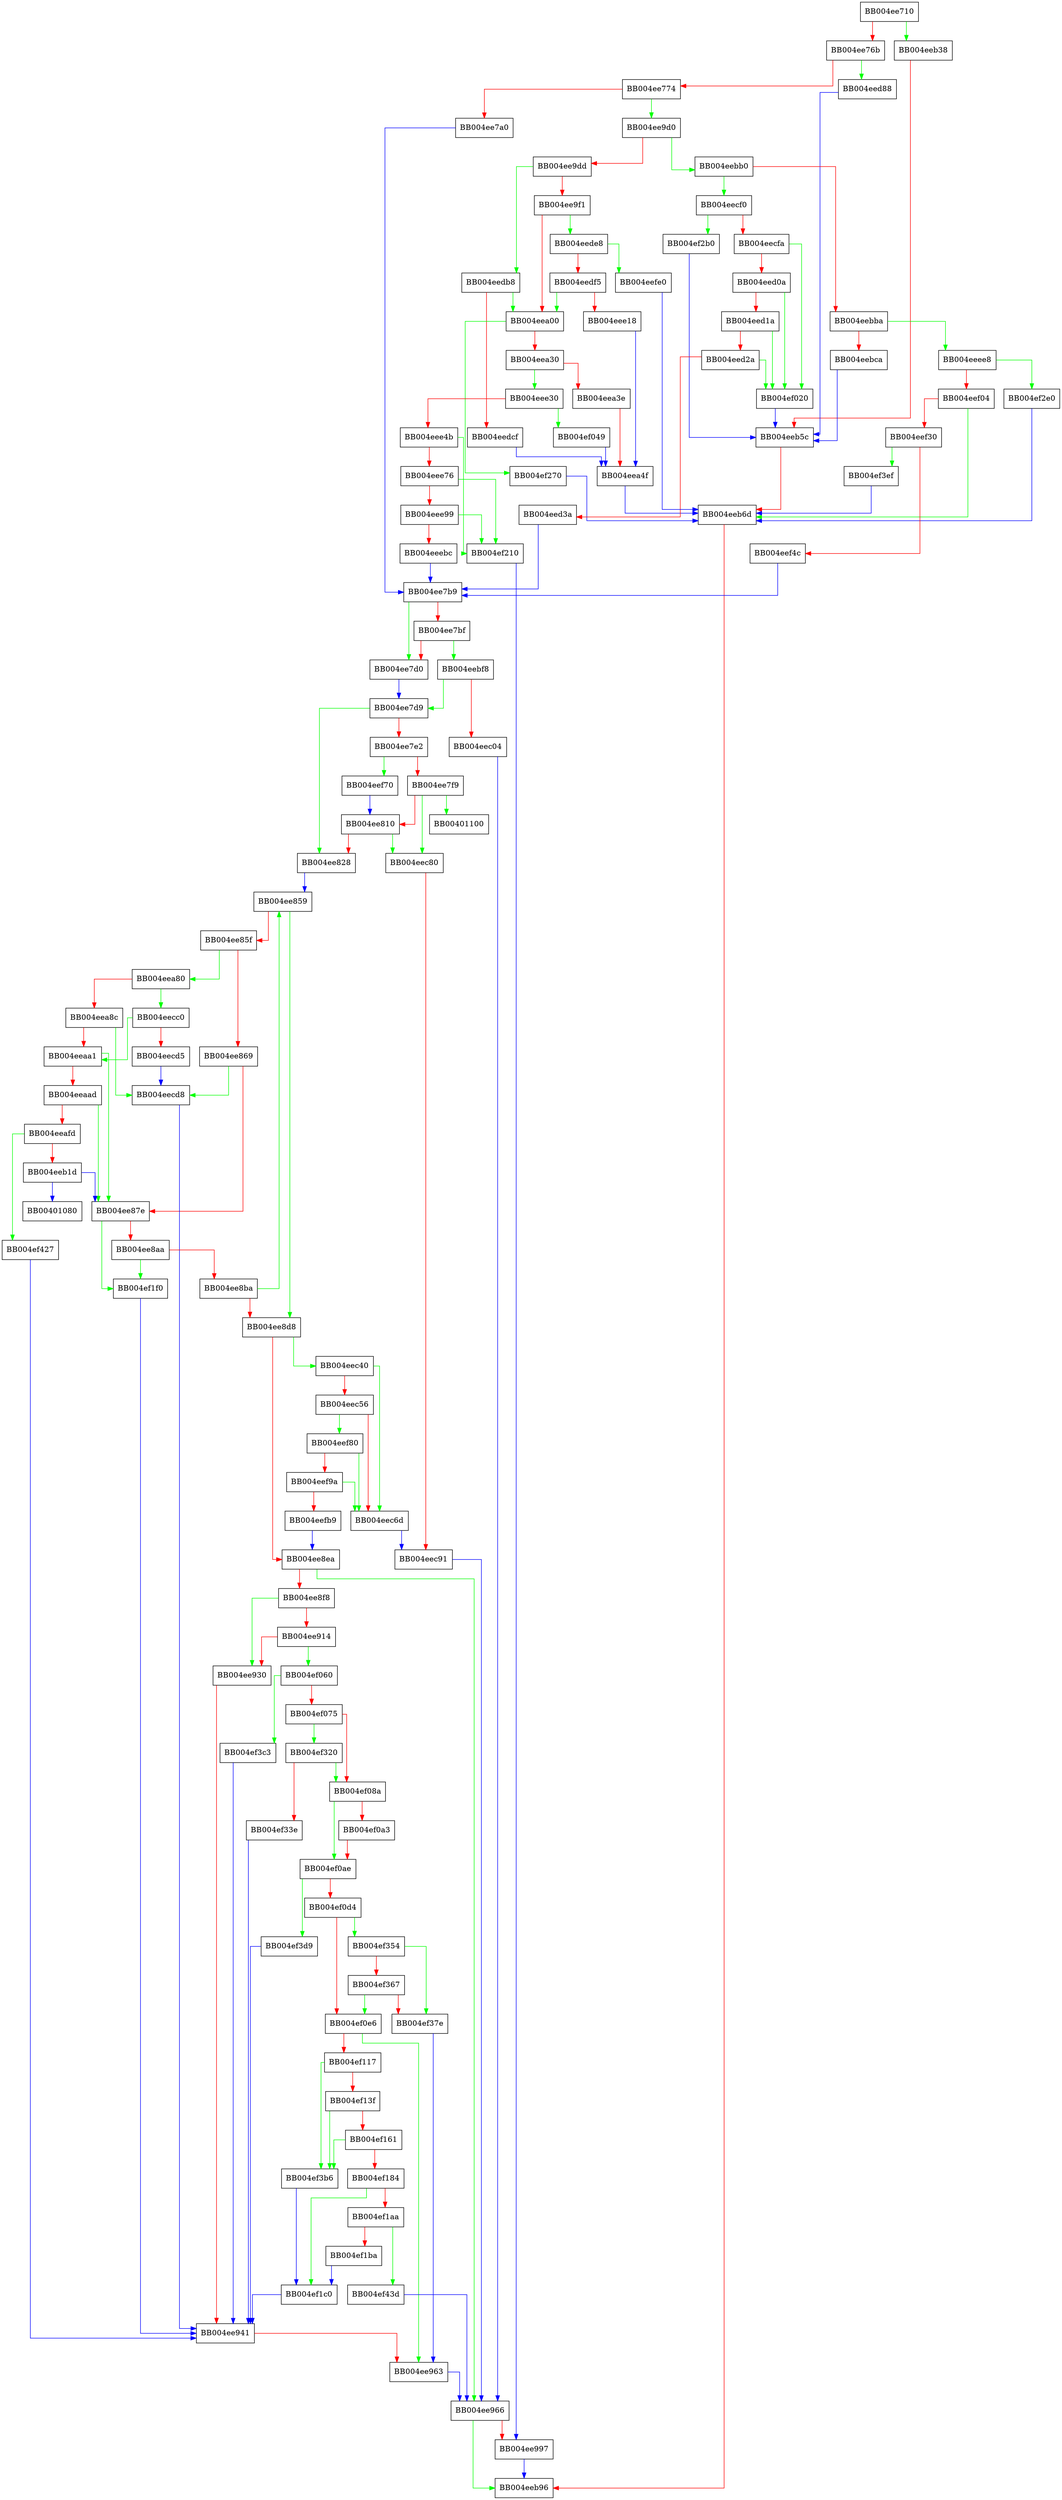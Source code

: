 digraph tls_construct_server_key_exchange {
  node [shape="box"];
  graph [splines=ortho];
  BB004ee710 -> BB004eeb38 [color="green"];
  BB004ee710 -> BB004ee76b [color="red"];
  BB004ee76b -> BB004eed88 [color="green"];
  BB004ee76b -> BB004ee774 [color="red"];
  BB004ee774 -> BB004ee9d0 [color="green"];
  BB004ee774 -> BB004ee7a0 [color="red"];
  BB004ee7a0 -> BB004ee7b9 [color="blue"];
  BB004ee7b9 -> BB004ee7d0 [color="green"];
  BB004ee7b9 -> BB004ee7bf [color="red"];
  BB004ee7bf -> BB004eebf8 [color="green"];
  BB004ee7bf -> BB004ee7d0 [color="red"];
  BB004ee7d0 -> BB004ee7d9 [color="blue"];
  BB004ee7d9 -> BB004ee828 [color="green"];
  BB004ee7d9 -> BB004ee7e2 [color="red"];
  BB004ee7e2 -> BB004eef70 [color="green"];
  BB004ee7e2 -> BB004ee7f9 [color="red"];
  BB004ee7f9 -> BB00401100 [color="green"];
  BB004ee7f9 -> BB004eec80 [color="green"];
  BB004ee7f9 -> BB004ee810 [color="red"];
  BB004ee810 -> BB004eec80 [color="green"];
  BB004ee810 -> BB004ee828 [color="red"];
  BB004ee828 -> BB004ee859 [color="blue"];
  BB004ee859 -> BB004ee8d8 [color="green"];
  BB004ee859 -> BB004ee85f [color="red"];
  BB004ee85f -> BB004eea80 [color="green"];
  BB004ee85f -> BB004ee869 [color="red"];
  BB004ee869 -> BB004eecd8 [color="green"];
  BB004ee869 -> BB004ee87e [color="red"];
  BB004ee87e -> BB004ef1f0 [color="green"];
  BB004ee87e -> BB004ee8aa [color="red"];
  BB004ee8aa -> BB004ef1f0 [color="green"];
  BB004ee8aa -> BB004ee8ba [color="red"];
  BB004ee8ba -> BB004ee859 [color="green"];
  BB004ee8ba -> BB004ee8d8 [color="red"];
  BB004ee8d8 -> BB004eec40 [color="green"];
  BB004ee8d8 -> BB004ee8ea [color="red"];
  BB004ee8ea -> BB004ee966 [color="green"];
  BB004ee8ea -> BB004ee8f8 [color="red"];
  BB004ee8f8 -> BB004ee930 [color="green"];
  BB004ee8f8 -> BB004ee914 [color="red"];
  BB004ee914 -> BB004ef060 [color="green"];
  BB004ee914 -> BB004ee930 [color="red"];
  BB004ee930 -> BB004ee941 [color="red"];
  BB004ee941 -> BB004ee963 [color="red"];
  BB004ee963 -> BB004ee966 [color="blue"];
  BB004ee966 -> BB004eeb96 [color="green"];
  BB004ee966 -> BB004ee997 [color="red"];
  BB004ee997 -> BB004eeb96 [color="blue"];
  BB004ee9d0 -> BB004eebb0 [color="green"];
  BB004ee9d0 -> BB004ee9dd [color="red"];
  BB004ee9dd -> BB004eedb8 [color="green"];
  BB004ee9dd -> BB004ee9f1 [color="red"];
  BB004ee9f1 -> BB004eede8 [color="green"];
  BB004ee9f1 -> BB004eea00 [color="red"];
  BB004eea00 -> BB004ef270 [color="green"];
  BB004eea00 -> BB004eea30 [color="red"];
  BB004eea30 -> BB004eee30 [color="green"];
  BB004eea30 -> BB004eea3e [color="red"];
  BB004eea3e -> BB004eea4f [color="red"];
  BB004eea4f -> BB004eeb6d [color="blue"];
  BB004eea80 -> BB004eecc0 [color="green"];
  BB004eea80 -> BB004eea8c [color="red"];
  BB004eea8c -> BB004eecd8 [color="green"];
  BB004eea8c -> BB004eeaa1 [color="red"];
  BB004eeaa1 -> BB004ee87e [color="green"];
  BB004eeaa1 -> BB004eeaad [color="red"];
  BB004eeaad -> BB004ee87e [color="green"];
  BB004eeaad -> BB004eeafd [color="red"];
  BB004eeafd -> BB004ef427 [color="green"];
  BB004eeafd -> BB004eeb1d [color="red"];
  BB004eeb1d -> BB00401080 [color="blue"];
  BB004eeb1d -> BB004ee87e [color="blue"];
  BB004eeb38 -> BB004eeb5c [color="red"];
  BB004eeb5c -> BB004eeb6d [color="red"];
  BB004eeb6d -> BB004eeb96 [color="red"];
  BB004eebb0 -> BB004eecf0 [color="green"];
  BB004eebb0 -> BB004eebba [color="red"];
  BB004eebba -> BB004eeee8 [color="green"];
  BB004eebba -> BB004eebca [color="red"];
  BB004eebca -> BB004eeb5c [color="blue"];
  BB004eebf8 -> BB004ee7d9 [color="green"];
  BB004eebf8 -> BB004eec04 [color="red"];
  BB004eec04 -> BB004ee966 [color="blue"];
  BB004eec40 -> BB004eec6d [color="green"];
  BB004eec40 -> BB004eec56 [color="red"];
  BB004eec56 -> BB004eef80 [color="green"];
  BB004eec56 -> BB004eec6d [color="red"];
  BB004eec6d -> BB004eec91 [color="blue"];
  BB004eec80 -> BB004eec91 [color="red"];
  BB004eec91 -> BB004ee966 [color="blue"];
  BB004eecc0 -> BB004eeaa1 [color="green"];
  BB004eecc0 -> BB004eecd5 [color="red"];
  BB004eecd5 -> BB004eecd8 [color="blue"];
  BB004eecd8 -> BB004ee941 [color="blue"];
  BB004eecf0 -> BB004ef2b0 [color="green"];
  BB004eecf0 -> BB004eecfa [color="red"];
  BB004eecfa -> BB004ef020 [color="green"];
  BB004eecfa -> BB004eed0a [color="red"];
  BB004eed0a -> BB004ef020 [color="green"];
  BB004eed0a -> BB004eed1a [color="red"];
  BB004eed1a -> BB004ef020 [color="green"];
  BB004eed1a -> BB004eed2a [color="red"];
  BB004eed2a -> BB004ef020 [color="green"];
  BB004eed2a -> BB004eed3a [color="red"];
  BB004eed3a -> BB004ee7b9 [color="blue"];
  BB004eed88 -> BB004eeb5c [color="blue"];
  BB004eedb8 -> BB004eea00 [color="green"];
  BB004eedb8 -> BB004eedcf [color="red"];
  BB004eedcf -> BB004eea4f [color="blue"];
  BB004eede8 -> BB004eefe0 [color="green"];
  BB004eede8 -> BB004eedf5 [color="red"];
  BB004eedf5 -> BB004eea00 [color="green"];
  BB004eedf5 -> BB004eee18 [color="red"];
  BB004eee18 -> BB004eea4f [color="blue"];
  BB004eee30 -> BB004ef049 [color="green"];
  BB004eee30 -> BB004eee4b [color="red"];
  BB004eee4b -> BB004ef210 [color="green"];
  BB004eee4b -> BB004eee76 [color="red"];
  BB004eee76 -> BB004ef210 [color="green"];
  BB004eee76 -> BB004eee99 [color="red"];
  BB004eee99 -> BB004ef210 [color="green"];
  BB004eee99 -> BB004eeebc [color="red"];
  BB004eeebc -> BB004ee7b9 [color="blue"];
  BB004eeee8 -> BB004ef2e0 [color="green"];
  BB004eeee8 -> BB004eef04 [color="red"];
  BB004eef04 -> BB004eeb6d [color="green"];
  BB004eef04 -> BB004eef30 [color="red"];
  BB004eef30 -> BB004ef3ef [color="green"];
  BB004eef30 -> BB004eef4c [color="red"];
  BB004eef4c -> BB004ee7b9 [color="blue"];
  BB004eef70 -> BB004ee810 [color="blue"];
  BB004eef80 -> BB004eec6d [color="green"];
  BB004eef80 -> BB004eef9a [color="red"];
  BB004eef9a -> BB004eec6d [color="green"];
  BB004eef9a -> BB004eefb9 [color="red"];
  BB004eefb9 -> BB004ee8ea [color="blue"];
  BB004eefe0 -> BB004eeb6d [color="blue"];
  BB004ef020 -> BB004eeb5c [color="blue"];
  BB004ef049 -> BB004eea4f [color="blue"];
  BB004ef060 -> BB004ef3c3 [color="green"];
  BB004ef060 -> BB004ef075 [color="red"];
  BB004ef075 -> BB004ef320 [color="green"];
  BB004ef075 -> BB004ef08a [color="red"];
  BB004ef08a -> BB004ef0ae [color="green"];
  BB004ef08a -> BB004ef0a3 [color="red"];
  BB004ef0a3 -> BB004ef0ae [color="red"];
  BB004ef0ae -> BB004ef3d9 [color="green"];
  BB004ef0ae -> BB004ef0d4 [color="red"];
  BB004ef0d4 -> BB004ef354 [color="green"];
  BB004ef0d4 -> BB004ef0e6 [color="red"];
  BB004ef0e6 -> BB004ee963 [color="green"];
  BB004ef0e6 -> BB004ef117 [color="red"];
  BB004ef117 -> BB004ef3b6 [color="green"];
  BB004ef117 -> BB004ef13f [color="red"];
  BB004ef13f -> BB004ef3b6 [color="green"];
  BB004ef13f -> BB004ef161 [color="red"];
  BB004ef161 -> BB004ef3b6 [color="green"];
  BB004ef161 -> BB004ef184 [color="red"];
  BB004ef184 -> BB004ef1c0 [color="green"];
  BB004ef184 -> BB004ef1aa [color="red"];
  BB004ef1aa -> BB004ef43d [color="green"];
  BB004ef1aa -> BB004ef1ba [color="red"];
  BB004ef1ba -> BB004ef1c0 [color="blue"];
  BB004ef1c0 -> BB004ee941 [color="blue"];
  BB004ef1f0 -> BB004ee941 [color="blue"];
  BB004ef210 -> BB004ee997 [color="blue"];
  BB004ef270 -> BB004eeb6d [color="blue"];
  BB004ef2b0 -> BB004eeb5c [color="blue"];
  BB004ef2e0 -> BB004eeb6d [color="blue"];
  BB004ef320 -> BB004ef08a [color="green"];
  BB004ef320 -> BB004ef33e [color="red"];
  BB004ef33e -> BB004ee941 [color="blue"];
  BB004ef354 -> BB004ef37e [color="green"];
  BB004ef354 -> BB004ef367 [color="red"];
  BB004ef367 -> BB004ef0e6 [color="green"];
  BB004ef367 -> BB004ef37e [color="red"];
  BB004ef37e -> BB004ee963 [color="blue"];
  BB004ef3b6 -> BB004ef1c0 [color="blue"];
  BB004ef3c3 -> BB004ee941 [color="blue"];
  BB004ef3d9 -> BB004ee941 [color="blue"];
  BB004ef3ef -> BB004eeb6d [color="blue"];
  BB004ef427 -> BB004ee941 [color="blue"];
  BB004ef43d -> BB004ee966 [color="blue"];
}